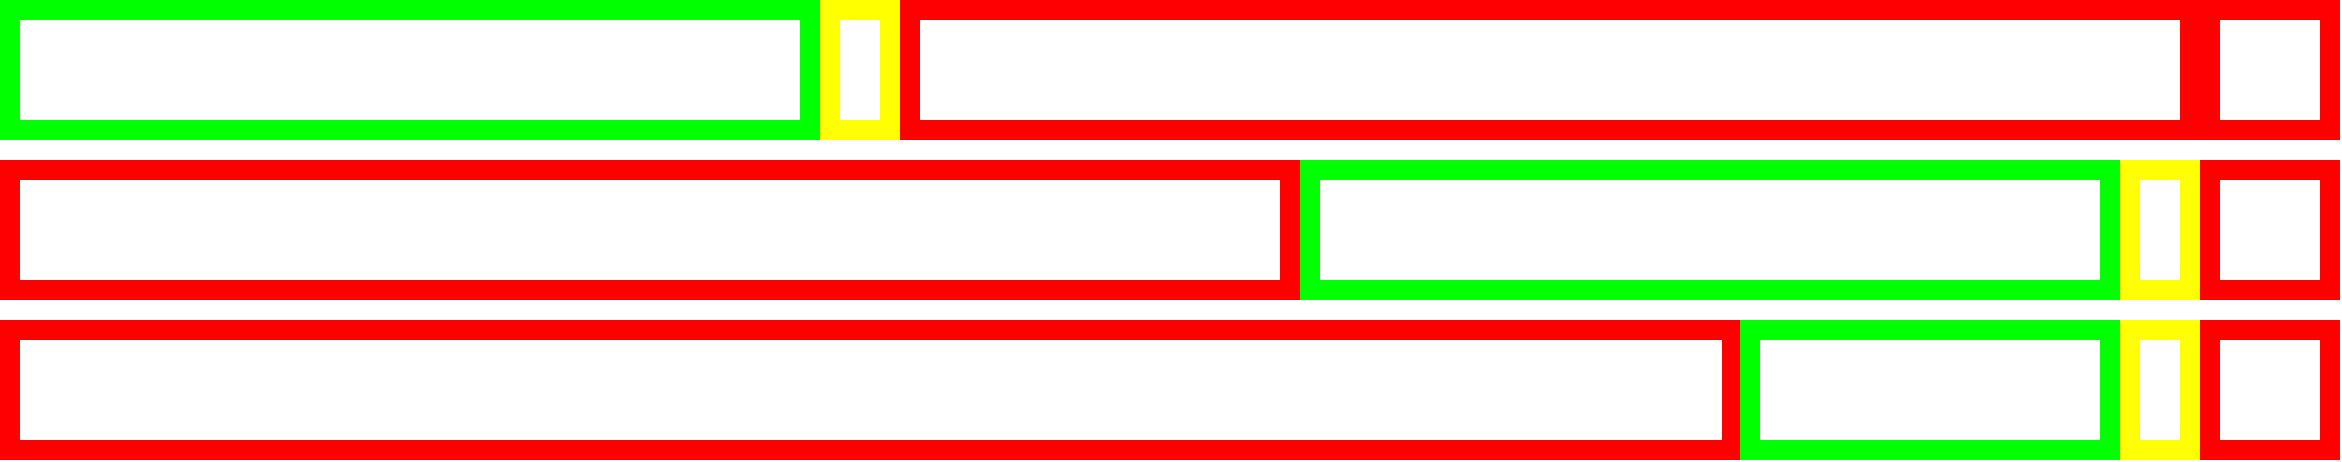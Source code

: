<mxfile version="11.1.2" type="github"><diagram id="0w2dL9vj3uTp30e920qt" name="Page-1"><mxGraphModel dx="4286" dy="2068" grid="1" gridSize="10" guides="1" tooltips="1" connect="1" arrows="1" fold="1" page="1" pageScale="1" pageWidth="850" pageHeight="1100" math="0" shadow="0"><root><mxCell id="0"/><mxCell id="1" parent="0"/><mxCell id="G0FarbOGDAQVH8VWwanJ-4" value="" style="rounded=0;whiteSpace=wrap;html=1;shadow=0;strokeColor=#00FF00;fillColor=#ffffff;strokeWidth=10;" vertex="1" parent="1"><mxGeometry x="-1700" y="-60" width="400" height="60" as="geometry"/></mxCell><mxCell id="G0FarbOGDAQVH8VWwanJ-5" value="" style="rounded=0;whiteSpace=wrap;html=1;shadow=0;strokeColor=#FFFF00;fillColor=#ffffff;strokeWidth=10;" vertex="1" parent="1"><mxGeometry x="-1290" y="-60" width="30" height="60" as="geometry"/></mxCell><mxCell id="G0FarbOGDAQVH8VWwanJ-6" value="" style="rounded=0;whiteSpace=wrap;html=1;shadow=0;strokeColor=#FF0000;fillColor=#ffffff;strokeWidth=10;" vertex="1" parent="1"><mxGeometry x="-1250" y="-60" width="640" height="60" as="geometry"/></mxCell><mxCell id="G0FarbOGDAQVH8VWwanJ-8" value="" style="rounded=0;whiteSpace=wrap;html=1;shadow=0;strokeColor=#FF0000;fillColor=#ffffff;strokeWidth=10;" vertex="1" parent="1"><mxGeometry x="-600" y="-60" width="60" height="60" as="geometry"/></mxCell><mxCell id="G0FarbOGDAQVH8VWwanJ-11" value="" style="rounded=0;whiteSpace=wrap;html=1;shadow=0;strokeColor=#FF0000;fillColor=#ffffff;strokeWidth=10;" vertex="1" parent="1"><mxGeometry x="-1700" y="20" width="640" height="60" as="geometry"/></mxCell><mxCell id="G0FarbOGDAQVH8VWwanJ-12" value="" style="rounded=0;whiteSpace=wrap;html=1;shadow=0;strokeColor=#00FF00;fillColor=#ffffff;strokeWidth=10;" vertex="1" parent="1"><mxGeometry x="-1050" y="20" width="400" height="60" as="geometry"/></mxCell><mxCell id="G0FarbOGDAQVH8VWwanJ-13" value="" style="rounded=0;whiteSpace=wrap;html=1;shadow=0;strokeColor=#FFFF00;fillColor=#ffffff;strokeWidth=10;" vertex="1" parent="1"><mxGeometry x="-640" y="20" width="30" height="60" as="geometry"/></mxCell><mxCell id="G0FarbOGDAQVH8VWwanJ-14" value="" style="rounded=0;whiteSpace=wrap;html=1;shadow=0;strokeColor=#FF0000;fillColor=#ffffff;strokeWidth=10;" vertex="1" parent="1"><mxGeometry x="-600" y="20" width="60" height="60" as="geometry"/></mxCell><mxCell id="G0FarbOGDAQVH8VWwanJ-16" value="" style="rounded=0;whiteSpace=wrap;html=1;shadow=0;strokeColor=#FF0000;fillColor=#ffffff;strokeWidth=10;" vertex="1" parent="1"><mxGeometry x="-1700" y="100" width="861" height="60" as="geometry"/></mxCell><mxCell id="G0FarbOGDAQVH8VWwanJ-17" value="" style="rounded=0;whiteSpace=wrap;html=1;shadow=0;strokeColor=#00FF00;fillColor=#ffffff;strokeWidth=10;" vertex="1" parent="1"><mxGeometry x="-830" y="100" width="180" height="60" as="geometry"/></mxCell><mxCell id="G0FarbOGDAQVH8VWwanJ-19" value="" style="rounded=0;whiteSpace=wrap;html=1;shadow=0;strokeColor=#FFFF00;fillColor=#ffffff;strokeWidth=10;" vertex="1" parent="1"><mxGeometry x="-640" y="100" width="30" height="60" as="geometry"/></mxCell><mxCell id="G0FarbOGDAQVH8VWwanJ-20" value="" style="rounded=0;whiteSpace=wrap;html=1;shadow=0;strokeColor=#FF0000;fillColor=#ffffff;strokeWidth=10;" vertex="1" parent="1"><mxGeometry x="-600" y="100" width="60" height="60" as="geometry"/></mxCell></root></mxGraphModel></diagram></mxfile>